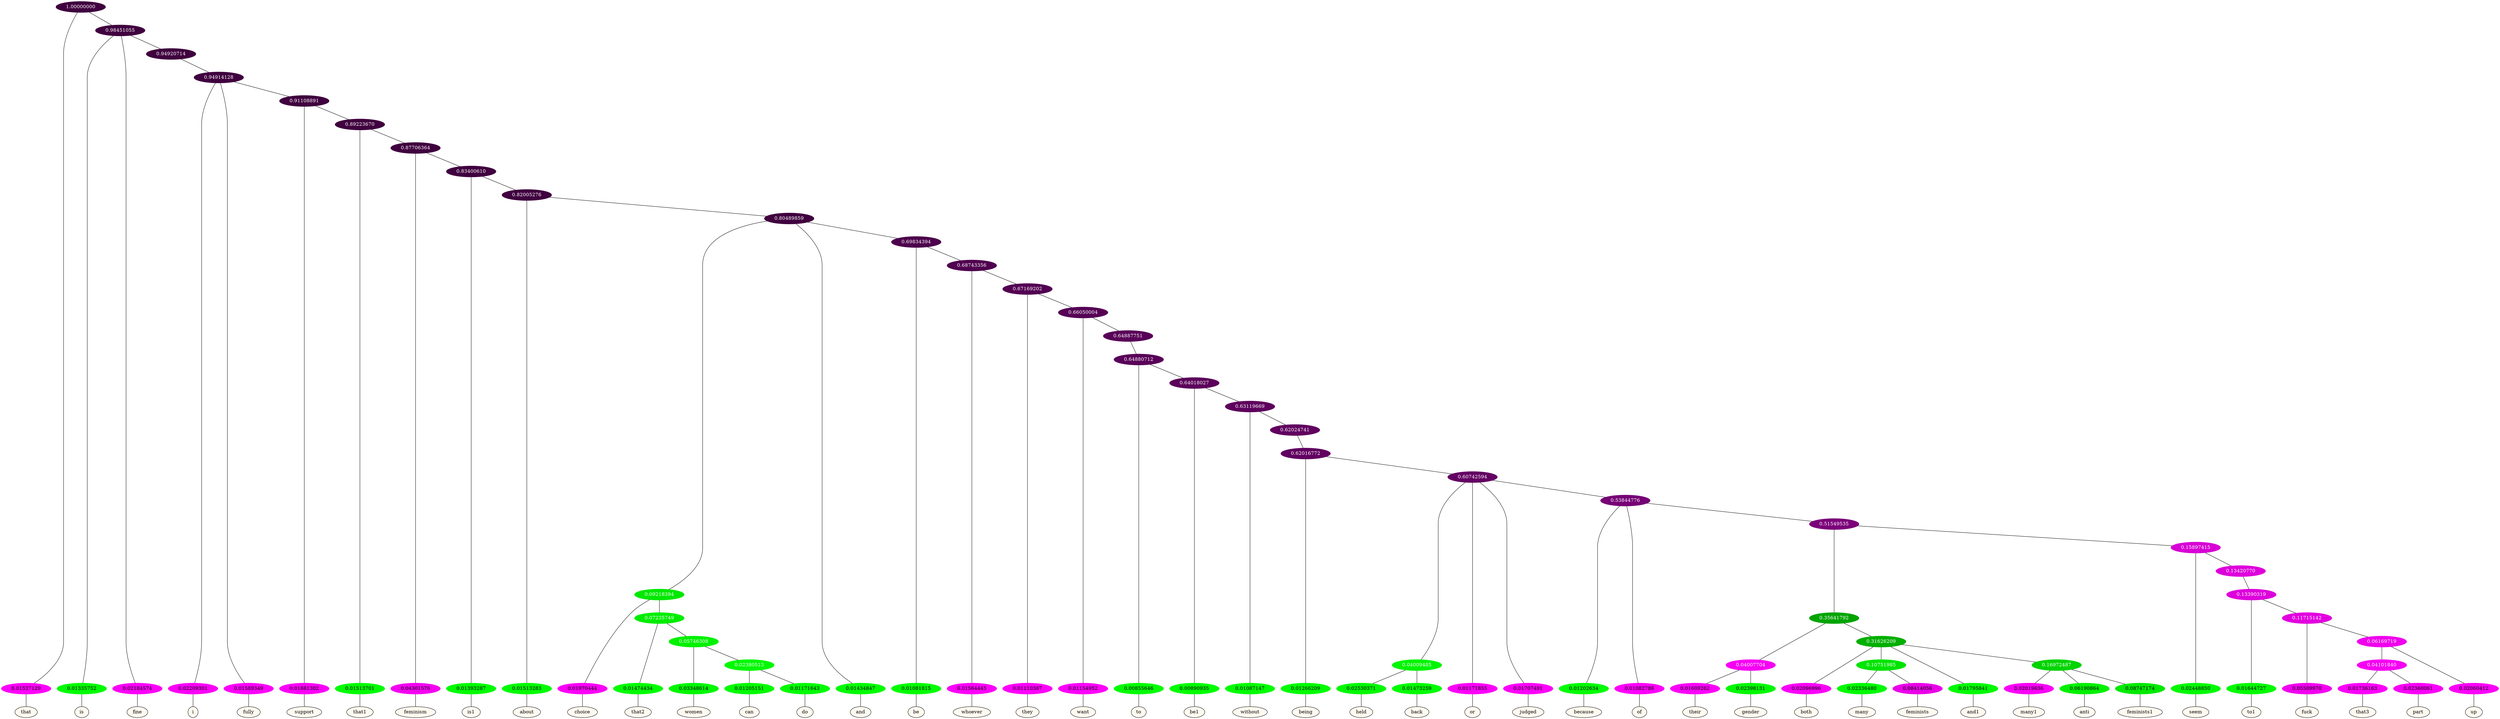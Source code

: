 graph {
	node [format=png height=0.15 nodesep=0.001 ordering=out overlap=prism overlap_scaling=0.01 ranksep=0.001 ratio=0.2 style=filled width=0.15]
	{
		rank=same
		a_w_1 [label=that color=black fillcolor=floralwhite style="filled,solid"]
		a_w_3 [label=is color=black fillcolor=floralwhite style="filled,solid"]
		a_w_4 [label=fine color=black fillcolor=floralwhite style="filled,solid"]
		a_w_7 [label=i color=black fillcolor=floralwhite style="filled,solid"]
		a_w_8 [label=fully color=black fillcolor=floralwhite style="filled,solid"]
		a_w_10 [label=support color=black fillcolor=floralwhite style="filled,solid"]
		a_w_12 [label=that1 color=black fillcolor=floralwhite style="filled,solid"]
		a_w_14 [label=feminism color=black fillcolor=floralwhite style="filled,solid"]
		a_w_16 [label=is1 color=black fillcolor=floralwhite style="filled,solid"]
		a_w_18 [label=about color=black fillcolor=floralwhite style="filled,solid"]
		a_w_23 [label=choice color=black fillcolor=floralwhite style="filled,solid"]
		a_w_27 [label=that2 color=black fillcolor=floralwhite style="filled,solid"]
		a_w_31 [label=women color=black fillcolor=floralwhite style="filled,solid"]
		a_w_35 [label=can color=black fillcolor=floralwhite style="filled,solid"]
		a_w_36 [label=do color=black fillcolor=floralwhite style="filled,solid"]
		a_w_21 [label=and color=black fillcolor=floralwhite style="filled,solid"]
		a_w_25 [label=be color=black fillcolor=floralwhite style="filled,solid"]
		a_w_29 [label=whoever color=black fillcolor=floralwhite style="filled,solid"]
		a_w_33 [label=they color=black fillcolor=floralwhite style="filled,solid"]
		a_w_37 [label=want color=black fillcolor=floralwhite style="filled,solid"]
		a_w_40 [label=to color=black fillcolor=floralwhite style="filled,solid"]
		a_w_42 [label=be1 color=black fillcolor=floralwhite style="filled,solid"]
		a_w_44 [label=without color=black fillcolor=floralwhite style="filled,solid"]
		a_w_47 [label=being color=black fillcolor=floralwhite style="filled,solid"]
		a_w_53 [label=held color=black fillcolor=floralwhite style="filled,solid"]
		a_w_54 [label=back color=black fillcolor=floralwhite style="filled,solid"]
		a_w_50 [label=or color=black fillcolor=floralwhite style="filled,solid"]
		a_w_51 [label=judged color=black fillcolor=floralwhite style="filled,solid"]
		a_w_55 [label=because color=black fillcolor=floralwhite style="filled,solid"]
		a_w_56 [label=of color=black fillcolor=floralwhite style="filled,solid"]
		a_w_64 [label=their color=black fillcolor=floralwhite style="filled,solid"]
		a_w_65 [label=gender color=black fillcolor=floralwhite style="filled,solid"]
		a_w_66 [label=both color=black fillcolor=floralwhite style="filled,solid"]
		a_w_71 [label=many color=black fillcolor=floralwhite style="filled,solid"]
		a_w_72 [label=feminists color=black fillcolor=floralwhite style="filled,solid"]
		a_w_68 [label=and1 color=black fillcolor=floralwhite style="filled,solid"]
		a_w_73 [label=many1 color=black fillcolor=floralwhite style="filled,solid"]
		a_w_74 [label=anti color=black fillcolor=floralwhite style="filled,solid"]
		a_w_75 [label=feminists1 color=black fillcolor=floralwhite style="filled,solid"]
		a_w_62 [label=seem color=black fillcolor=floralwhite style="filled,solid"]
		a_w_76 [label=to1 color=black fillcolor=floralwhite style="filled,solid"]
		a_w_78 [label=fuck color=black fillcolor=floralwhite style="filled,solid"]
		a_w_82 [label=that3 color=black fillcolor=floralwhite style="filled,solid"]
		a_w_83 [label=part color=black fillcolor=floralwhite style="filled,solid"]
		a_w_81 [label=up color=black fillcolor=floralwhite style="filled,solid"]
	}
	a_n_1 -- a_w_1
	a_n_3 -- a_w_3
	a_n_4 -- a_w_4
	a_n_7 -- a_w_7
	a_n_8 -- a_w_8
	a_n_10 -- a_w_10
	a_n_12 -- a_w_12
	a_n_14 -- a_w_14
	a_n_16 -- a_w_16
	a_n_18 -- a_w_18
	a_n_23 -- a_w_23
	a_n_27 -- a_w_27
	a_n_31 -- a_w_31
	a_n_35 -- a_w_35
	a_n_36 -- a_w_36
	a_n_21 -- a_w_21
	a_n_25 -- a_w_25
	a_n_29 -- a_w_29
	a_n_33 -- a_w_33
	a_n_37 -- a_w_37
	a_n_40 -- a_w_40
	a_n_42 -- a_w_42
	a_n_44 -- a_w_44
	a_n_47 -- a_w_47
	a_n_53 -- a_w_53
	a_n_54 -- a_w_54
	a_n_50 -- a_w_50
	a_n_51 -- a_w_51
	a_n_55 -- a_w_55
	a_n_56 -- a_w_56
	a_n_64 -- a_w_64
	a_n_65 -- a_w_65
	a_n_66 -- a_w_66
	a_n_71 -- a_w_71
	a_n_72 -- a_w_72
	a_n_68 -- a_w_68
	a_n_73 -- a_w_73
	a_n_74 -- a_w_74
	a_n_75 -- a_w_75
	a_n_62 -- a_w_62
	a_n_76 -- a_w_76
	a_n_78 -- a_w_78
	a_n_82 -- a_w_82
	a_n_83 -- a_w_83
	a_n_81 -- a_w_81
	{
		rank=same
		a_n_1 [label=0.01537129 color="0.835 1.000 0.985" fontcolor=black]
		a_n_3 [label=0.01335752 color="0.334 1.000 0.987" fontcolor=black]
		a_n_4 [label=0.02184574 color="0.835 1.000 0.978" fontcolor=black]
		a_n_7 [label=0.02209301 color="0.835 1.000 0.978" fontcolor=black]
		a_n_8 [label=0.01589349 color="0.835 1.000 0.984" fontcolor=black]
		a_n_10 [label=0.01881302 color="0.835 1.000 0.981" fontcolor=black]
		a_n_12 [label=0.01513701 color="0.334 1.000 0.985" fontcolor=black]
		a_n_14 [label=0.04301576 color="0.835 1.000 0.957" fontcolor=black]
		a_n_16 [label=0.01393287 color="0.334 1.000 0.986" fontcolor=black]
		a_n_18 [label=0.01513283 color="0.334 1.000 0.985" fontcolor=black]
		a_n_23 [label=0.01970444 color="0.835 1.000 0.980" fontcolor=black]
		a_n_27 [label=0.01474434 color="0.334 1.000 0.985" fontcolor=black]
		a_n_31 [label=0.03348614 color="0.334 1.000 0.967" fontcolor=black]
		a_n_35 [label=0.01205151 color="0.334 1.000 0.988" fontcolor=black]
		a_n_36 [label=0.01171643 color="0.334 1.000 0.988" fontcolor=black]
		a_n_21 [label=0.01434847 color="0.334 1.000 0.986" fontcolor=black]
		a_n_25 [label=0.01081815 color="0.334 1.000 0.989" fontcolor=black]
		a_n_29 [label=0.01564445 color="0.835 1.000 0.984" fontcolor=black]
		a_n_33 [label=0.01110387 color="0.835 1.000 0.989" fontcolor=black]
		a_n_37 [label=0.01154952 color="0.835 1.000 0.988" fontcolor=black]
		a_n_40 [label=0.00855646 color="0.334 1.000 0.991" fontcolor=black]
		a_n_42 [label=0.00890935 color="0.334 1.000 0.991" fontcolor=black]
		a_n_44 [label=0.01087147 color="0.334 1.000 0.989" fontcolor=black]
		a_n_47 [label=0.01266209 color="0.334 1.000 0.987" fontcolor=black]
		a_n_53 [label=0.02530371 color="0.334 1.000 0.975" fontcolor=black]
		a_n_54 [label=0.01473259 color="0.334 1.000 0.985" fontcolor=black]
		a_n_50 [label=0.01171855 color="0.835 1.000 0.988" fontcolor=black]
		a_n_51 [label=0.01707491 color="0.835 1.000 0.983" fontcolor=black]
		a_n_55 [label=0.01202634 color="0.334 1.000 0.988" fontcolor=black]
		a_n_56 [label=0.01082788 color="0.835 1.000 0.989" fontcolor=black]
		a_n_64 [label=0.01609262 color="0.835 1.000 0.984" fontcolor=black]
		a_n_65 [label=0.02398131 color="0.334 1.000 0.976" fontcolor=black]
		a_n_66 [label=0.02096996 color="0.835 1.000 0.979" fontcolor=black]
		a_n_71 [label=0.02336480 color="0.334 1.000 0.977" fontcolor=black]
		a_n_72 [label=0.08414056 color="0.835 1.000 0.916" fontcolor=black]
		a_n_68 [label=0.01795841 color="0.334 1.000 0.982" fontcolor=black]
		a_n_73 [label=0.02019636 color="0.835 1.000 0.980" fontcolor=black]
		a_n_74 [label=0.06190864 color="0.334 1.000 0.938" fontcolor=black]
		a_n_75 [label=0.08747174 color="0.334 1.000 0.913" fontcolor=black]
		a_n_62 [label=0.02448850 color="0.334 1.000 0.976" fontcolor=black]
		a_n_76 [label=0.01644727 color="0.334 1.000 0.984" fontcolor=black]
		a_n_78 [label=0.05509970 color="0.835 1.000 0.945" fontcolor=black]
		a_n_82 [label=0.01736163 color="0.835 1.000 0.983" fontcolor=black]
		a_n_83 [label=0.02360061 color="0.835 1.000 0.976" fontcolor=black]
		a_n_81 [label=0.02060412 color="0.835 1.000 0.979" fontcolor=black]
	}
	a_n_0 [label=1.00000000 color="0.835 1.000 0.250" fontcolor=grey99]
	a_n_0 -- a_n_1
	a_n_2 [label=0.98451055 color="0.835 1.000 0.250" fontcolor=grey99]
	a_n_0 -- a_n_2
	a_n_2 -- a_n_3
	a_n_2 -- a_n_4
	a_n_5 [label=0.94920714 color="0.835 1.000 0.250" fontcolor=grey99]
	a_n_2 -- a_n_5
	a_n_6 [label=0.94914128 color="0.835 1.000 0.250" fontcolor=grey99]
	a_n_5 -- a_n_6
	a_n_6 -- a_n_7
	a_n_6 -- a_n_8
	a_n_9 [label=0.91108891 color="0.835 1.000 0.250" fontcolor=grey99]
	a_n_6 -- a_n_9
	a_n_9 -- a_n_10
	a_n_11 [label=0.89223670 color="0.835 1.000 0.250" fontcolor=grey99]
	a_n_9 -- a_n_11
	a_n_11 -- a_n_12
	a_n_13 [label=0.87706364 color="0.835 1.000 0.250" fontcolor=grey99]
	a_n_11 -- a_n_13
	a_n_13 -- a_n_14
	a_n_15 [label=0.83400610 color="0.835 1.000 0.250" fontcolor=grey99]
	a_n_13 -- a_n_15
	a_n_15 -- a_n_16
	a_n_17 [label=0.82005276 color="0.835 1.000 0.250" fontcolor=grey99]
	a_n_15 -- a_n_17
	a_n_17 -- a_n_18
	a_n_19 [label=0.80489859 color="0.835 1.000 0.250" fontcolor=grey99]
	a_n_17 -- a_n_19
	a_n_20 [label=0.09218394 color="0.334 1.000 0.908" fontcolor=grey99]
	a_n_19 -- a_n_20
	a_n_19 -- a_n_21
	a_n_22 [label=0.69834394 color="0.835 1.000 0.302" fontcolor=grey99]
	a_n_19 -- a_n_22
	a_n_20 -- a_n_23
	a_n_24 [label=0.07235749 color="0.334 1.000 0.928" fontcolor=grey99]
	a_n_20 -- a_n_24
	a_n_22 -- a_n_25
	a_n_26 [label=0.68743356 color="0.835 1.000 0.313" fontcolor=grey99]
	a_n_22 -- a_n_26
	a_n_24 -- a_n_27
	a_n_28 [label=0.05746308 color="0.334 1.000 0.943" fontcolor=grey99]
	a_n_24 -- a_n_28
	a_n_26 -- a_n_29
	a_n_30 [label=0.67169202 color="0.835 1.000 0.328" fontcolor=grey99]
	a_n_26 -- a_n_30
	a_n_28 -- a_n_31
	a_n_32 [label=0.02380513 color="0.334 1.000 0.976" fontcolor=grey99]
	a_n_28 -- a_n_32
	a_n_30 -- a_n_33
	a_n_34 [label=0.66050004 color="0.835 1.000 0.339" fontcolor=grey99]
	a_n_30 -- a_n_34
	a_n_32 -- a_n_35
	a_n_32 -- a_n_36
	a_n_34 -- a_n_37
	a_n_38 [label=0.64887751 color="0.835 1.000 0.351" fontcolor=grey99]
	a_n_34 -- a_n_38
	a_n_39 [label=0.64880712 color="0.835 1.000 0.351" fontcolor=grey99]
	a_n_38 -- a_n_39
	a_n_39 -- a_n_40
	a_n_41 [label=0.64018027 color="0.835 1.000 0.360" fontcolor=grey99]
	a_n_39 -- a_n_41
	a_n_41 -- a_n_42
	a_n_43 [label=0.63119669 color="0.835 1.000 0.369" fontcolor=grey99]
	a_n_41 -- a_n_43
	a_n_43 -- a_n_44
	a_n_45 [label=0.62024741 color="0.835 1.000 0.380" fontcolor=grey99]
	a_n_43 -- a_n_45
	a_n_46 [label=0.62016772 color="0.835 1.000 0.380" fontcolor=grey99]
	a_n_45 -- a_n_46
	a_n_46 -- a_n_47
	a_n_48 [label=0.60742594 color="0.835 1.000 0.393" fontcolor=grey99]
	a_n_46 -- a_n_48
	a_n_49 [label=0.04009485 color="0.334 1.000 0.960" fontcolor=grey99]
	a_n_48 -- a_n_49
	a_n_48 -- a_n_50
	a_n_48 -- a_n_51
	a_n_52 [label=0.53844776 color="0.835 1.000 0.462" fontcolor=grey99]
	a_n_48 -- a_n_52
	a_n_49 -- a_n_53
	a_n_49 -- a_n_54
	a_n_52 -- a_n_55
	a_n_52 -- a_n_56
	a_n_57 [label=0.51549535 color="0.835 1.000 0.485" fontcolor=grey99]
	a_n_52 -- a_n_57
	a_n_58 [label=0.35641792 color="0.334 1.000 0.644" fontcolor=grey99]
	a_n_57 -- a_n_58
	a_n_59 [label=0.15897415 color="0.835 1.000 0.841" fontcolor=grey99]
	a_n_57 -- a_n_59
	a_n_60 [label=0.04007704 color="0.835 1.000 0.960" fontcolor=grey99]
	a_n_58 -- a_n_60
	a_n_61 [label=0.31626209 color="0.334 1.000 0.684" fontcolor=grey99]
	a_n_58 -- a_n_61
	a_n_59 -- a_n_62
	a_n_63 [label=0.13420770 color="0.835 1.000 0.866" fontcolor=grey99]
	a_n_59 -- a_n_63
	a_n_60 -- a_n_64
	a_n_60 -- a_n_65
	a_n_61 -- a_n_66
	a_n_67 [label=0.10751985 color="0.334 1.000 0.892" fontcolor=grey99]
	a_n_61 -- a_n_67
	a_n_61 -- a_n_68
	a_n_69 [label=0.16972487 color="0.334 1.000 0.830" fontcolor=grey99]
	a_n_61 -- a_n_69
	a_n_70 [label=0.13390319 color="0.835 1.000 0.866" fontcolor=grey99]
	a_n_63 -- a_n_70
	a_n_67 -- a_n_71
	a_n_67 -- a_n_72
	a_n_69 -- a_n_73
	a_n_69 -- a_n_74
	a_n_69 -- a_n_75
	a_n_70 -- a_n_76
	a_n_77 [label=0.11715142 color="0.835 1.000 0.883" fontcolor=grey99]
	a_n_70 -- a_n_77
	a_n_77 -- a_n_78
	a_n_79 [label=0.06169719 color="0.835 1.000 0.938" fontcolor=grey99]
	a_n_77 -- a_n_79
	a_n_80 [label=0.04101840 color="0.835 1.000 0.959" fontcolor=grey99]
	a_n_79 -- a_n_80
	a_n_79 -- a_n_81
	a_n_80 -- a_n_82
	a_n_80 -- a_n_83
}

